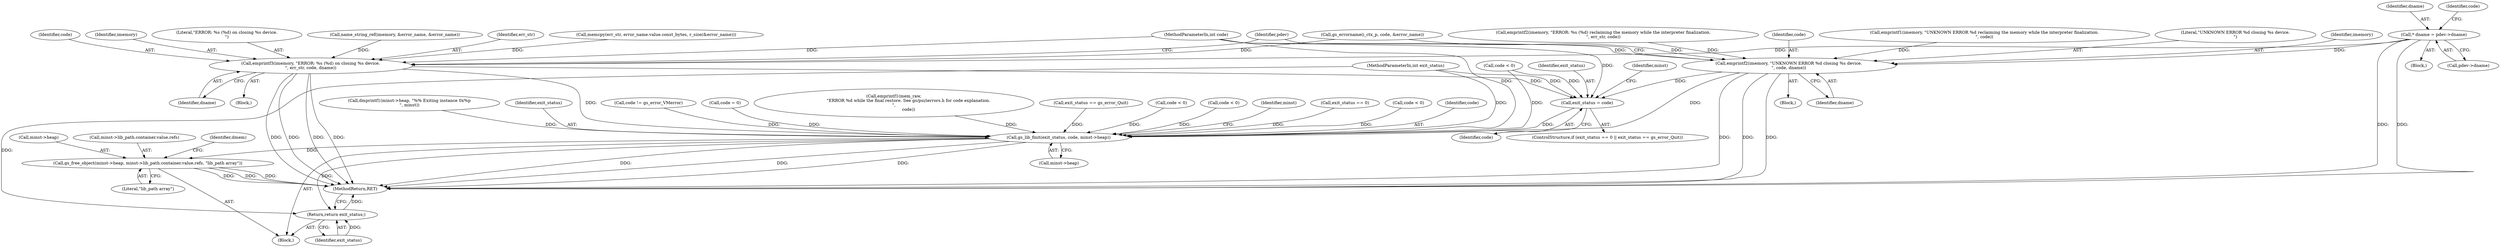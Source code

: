 digraph "0_ghostscript_241d91112771a6104de10b3948c3f350d6690c1d@pointer" {
"1000297" [label="(Call,* dname = pdev->dname)"];
"1000336" [label="(Call,emprintf3(imemory, \"ERROR: %s (%d) on closing %s device.\n\", err_str, code, dname))"];
"1000360" [label="(Call,exit_status = code)"];
"1000539" [label="(Call,gs_lib_finit(exit_status, code, minst->heap))"];
"1000545" [label="(Call,gs_free_object(minst->heap, minst->lib_path.container.value.refs, \"lib_path array\"))"];
"1000562" [label="(Return,return exit_status;)"];
"1000344" [label="(Call,emprintf2(imemory, \"UNKNOWN ERROR %d closing %s device.\n\", code, dname))"];
"1000361" [label="(Identifier,exit_status)"];
"1000561" [label="(Identifier,dmem)"];
"1000116" [label="(MethodParameterIn,int exit_status)"];
"1000542" [label="(Call,minst->heap)"];
"1000268" [label="(Call,code < 0)"];
"1000343" [label="(Block,)"];
"1000326" [label="(Call,memcpy(err_str, error_name.value.const_bytes, r_size(&error_name)))"];
"1000558" [label="(Literal,\"lib_path array\")"];
"1000117" [label="(MethodParameterIn,int code)"];
"1000563" [label="(Identifier,exit_status)"];
"1000539" [label="(Call,gs_lib_finit(exit_status, code, minst->heap))"];
"1000179" [label="(Call,code < 0)"];
"1000340" [label="(Identifier,code)"];
"1000299" [label="(Call,pdev->dname)"];
"1000303" [label="(Call,code < 0)"];
"1000347" [label="(Identifier,code)"];
"1000547" [label="(Identifier,minst)"];
"1000545" [label="(Call,gs_free_object(minst->heap, minst->lib_path.container.value.refs, \"lib_path array\"))"];
"1000298" [label="(Identifier,dname)"];
"1000223" [label="(Call,emprintf1(imemory, \"UNKNOWN ERROR %d reclaiming the memory while the interpreter finalization.\n\", code))"];
"1000297" [label="(Call,* dname = pdev->dname)"];
"1000564" [label="(MethodReturn,RET)"];
"1000354" [label="(Call,exit_status == 0)"];
"1000118" [label="(Block,)"];
"1000362" [label="(Identifier,code)"];
"1000304" [label="(Identifier,code)"];
"1000427" [label="(Call,code < 0)"];
"1000346" [label="(Literal,\"UNKNOWN ERROR %d closing %s device.\n\")"];
"1000541" [label="(Identifier,code)"];
"1000320" [label="(Call,name_string_ref(imemory, &error_name, &error_name))"];
"1000389" [label="(Call,dmprintf1(minst->heap, \"%% Exiting instance 0x%p\n\", minst))"];
"1000345" [label="(Identifier,imemory)"];
"1000540" [label="(Identifier,exit_status)"];
"1000562" [label="(Return,return exit_status;)"];
"1000216" [label="(Call,emprintf2(imemory, \"ERROR: %s (%d) reclaiming the memory while the interpreter finalization.\n\", err_str, code))"];
"1000546" [label="(Call,minst->heap)"];
"1000287" [label="(Block,)"];
"1000339" [label="(Identifier,err_str)"];
"1000350" [label="(Identifier,pdev)"];
"1000352" [label="(ControlStructure,if (exit_status == 0 || exit_status == gs_error_Quit))"];
"1000310" [label="(Call,gs_errorname(i_ctx_p, code, &error_name))"];
"1000344" [label="(Call,emprintf2(imemory, \"UNKNOWN ERROR %d closing %s device.\n\", code, dname))"];
"1000348" [label="(Identifier,dname)"];
"1000228" [label="(Call,code != gs_error_VMerror)"];
"1000360" [label="(Call,exit_status = code)"];
"1000336" [label="(Call,emprintf3(imemory, \"ERROR: %s (%d) on closing %s device.\n\", err_str, code, dname))"];
"1000337" [label="(Identifier,imemory)"];
"1000364" [label="(Identifier,minst)"];
"1000341" [label="(Identifier,dname)"];
"1000316" [label="(Block,)"];
"1000357" [label="(Call,exit_status == gs_error_Quit)"];
"1000160" [label="(Call,code = 0)"];
"1000338" [label="(Literal,\"ERROR: %s (%d) on closing %s device.\n\")"];
"1000430" [label="(Call,emprintf1(mem_raw,\n                      \"ERROR %d while the final restore. See gs/psi/ierrors.h for code explanation.\n\",\n                      code))"];
"1000549" [label="(Call,minst->lib_path.container.value.refs)"];
"1000297" -> "1000287"  [label="AST: "];
"1000297" -> "1000299"  [label="CFG: "];
"1000298" -> "1000297"  [label="AST: "];
"1000299" -> "1000297"  [label="AST: "];
"1000304" -> "1000297"  [label="CFG: "];
"1000297" -> "1000564"  [label="DDG: "];
"1000297" -> "1000564"  [label="DDG: "];
"1000297" -> "1000336"  [label="DDG: "];
"1000297" -> "1000344"  [label="DDG: "];
"1000336" -> "1000316"  [label="AST: "];
"1000336" -> "1000341"  [label="CFG: "];
"1000337" -> "1000336"  [label="AST: "];
"1000338" -> "1000336"  [label="AST: "];
"1000339" -> "1000336"  [label="AST: "];
"1000340" -> "1000336"  [label="AST: "];
"1000341" -> "1000336"  [label="AST: "];
"1000350" -> "1000336"  [label="CFG: "];
"1000336" -> "1000564"  [label="DDG: "];
"1000336" -> "1000564"  [label="DDG: "];
"1000336" -> "1000564"  [label="DDG: "];
"1000336" -> "1000564"  [label="DDG: "];
"1000320" -> "1000336"  [label="DDG: "];
"1000326" -> "1000336"  [label="DDG: "];
"1000310" -> "1000336"  [label="DDG: "];
"1000117" -> "1000336"  [label="DDG: "];
"1000336" -> "1000360"  [label="DDG: "];
"1000336" -> "1000539"  [label="DDG: "];
"1000360" -> "1000352"  [label="AST: "];
"1000360" -> "1000362"  [label="CFG: "];
"1000361" -> "1000360"  [label="AST: "];
"1000362" -> "1000360"  [label="AST: "];
"1000364" -> "1000360"  [label="CFG: "];
"1000303" -> "1000360"  [label="DDG: "];
"1000344" -> "1000360"  [label="DDG: "];
"1000117" -> "1000360"  [label="DDG: "];
"1000116" -> "1000360"  [label="DDG: "];
"1000360" -> "1000539"  [label="DDG: "];
"1000539" -> "1000118"  [label="AST: "];
"1000539" -> "1000542"  [label="CFG: "];
"1000540" -> "1000539"  [label="AST: "];
"1000541" -> "1000539"  [label="AST: "];
"1000542" -> "1000539"  [label="AST: "];
"1000547" -> "1000539"  [label="CFG: "];
"1000539" -> "1000564"  [label="DDG: "];
"1000539" -> "1000564"  [label="DDG: "];
"1000539" -> "1000564"  [label="DDG: "];
"1000357" -> "1000539"  [label="DDG: "];
"1000354" -> "1000539"  [label="DDG: "];
"1000116" -> "1000539"  [label="DDG: "];
"1000303" -> "1000539"  [label="DDG: "];
"1000268" -> "1000539"  [label="DDG: "];
"1000228" -> "1000539"  [label="DDG: "];
"1000430" -> "1000539"  [label="DDG: "];
"1000160" -> "1000539"  [label="DDG: "];
"1000427" -> "1000539"  [label="DDG: "];
"1000344" -> "1000539"  [label="DDG: "];
"1000179" -> "1000539"  [label="DDG: "];
"1000117" -> "1000539"  [label="DDG: "];
"1000389" -> "1000539"  [label="DDG: "];
"1000539" -> "1000545"  [label="DDG: "];
"1000539" -> "1000562"  [label="DDG: "];
"1000545" -> "1000118"  [label="AST: "];
"1000545" -> "1000558"  [label="CFG: "];
"1000546" -> "1000545"  [label="AST: "];
"1000549" -> "1000545"  [label="AST: "];
"1000558" -> "1000545"  [label="AST: "];
"1000561" -> "1000545"  [label="CFG: "];
"1000545" -> "1000564"  [label="DDG: "];
"1000545" -> "1000564"  [label="DDG: "];
"1000545" -> "1000564"  [label="DDG: "];
"1000562" -> "1000118"  [label="AST: "];
"1000562" -> "1000563"  [label="CFG: "];
"1000563" -> "1000562"  [label="AST: "];
"1000564" -> "1000562"  [label="CFG: "];
"1000562" -> "1000564"  [label="DDG: "];
"1000563" -> "1000562"  [label="DDG: "];
"1000116" -> "1000562"  [label="DDG: "];
"1000344" -> "1000343"  [label="AST: "];
"1000344" -> "1000348"  [label="CFG: "];
"1000345" -> "1000344"  [label="AST: "];
"1000346" -> "1000344"  [label="AST: "];
"1000347" -> "1000344"  [label="AST: "];
"1000348" -> "1000344"  [label="AST: "];
"1000350" -> "1000344"  [label="CFG: "];
"1000344" -> "1000564"  [label="DDG: "];
"1000344" -> "1000564"  [label="DDG: "];
"1000344" -> "1000564"  [label="DDG: "];
"1000216" -> "1000344"  [label="DDG: "];
"1000223" -> "1000344"  [label="DDG: "];
"1000310" -> "1000344"  [label="DDG: "];
"1000117" -> "1000344"  [label="DDG: "];
}
